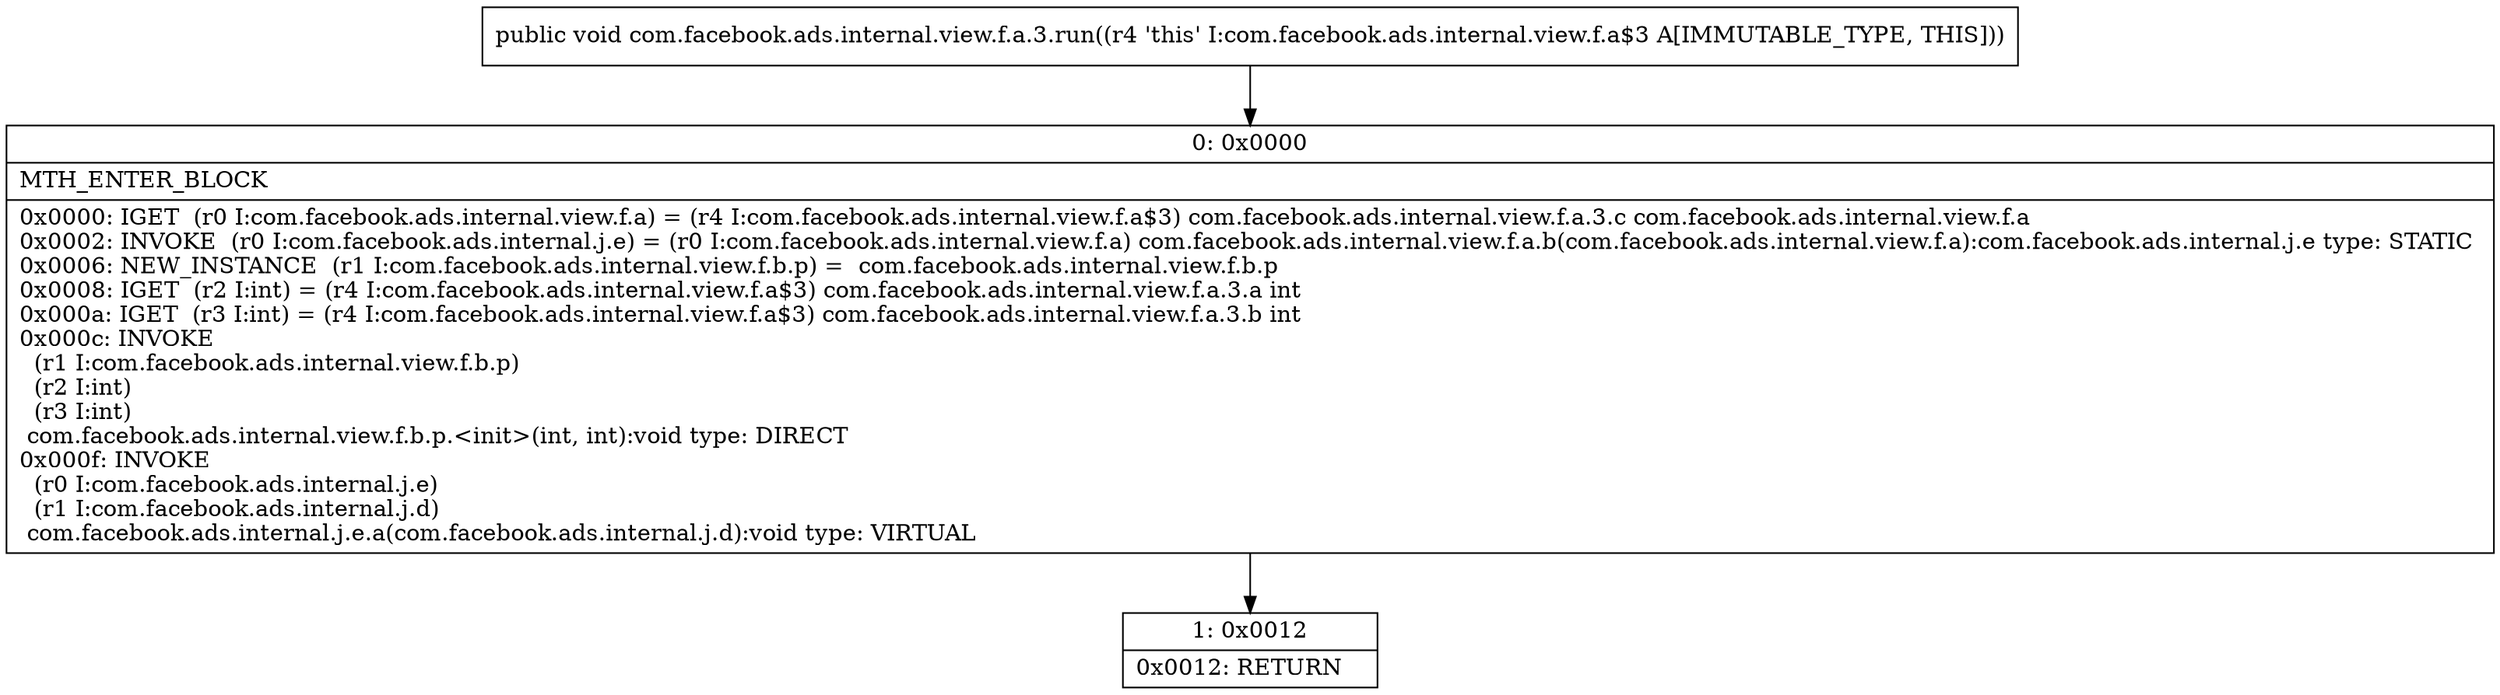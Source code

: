 digraph "CFG forcom.facebook.ads.internal.view.f.a.3.run()V" {
Node_0 [shape=record,label="{0\:\ 0x0000|MTH_ENTER_BLOCK\l|0x0000: IGET  (r0 I:com.facebook.ads.internal.view.f.a) = (r4 I:com.facebook.ads.internal.view.f.a$3) com.facebook.ads.internal.view.f.a.3.c com.facebook.ads.internal.view.f.a \l0x0002: INVOKE  (r0 I:com.facebook.ads.internal.j.e) = (r0 I:com.facebook.ads.internal.view.f.a) com.facebook.ads.internal.view.f.a.b(com.facebook.ads.internal.view.f.a):com.facebook.ads.internal.j.e type: STATIC \l0x0006: NEW_INSTANCE  (r1 I:com.facebook.ads.internal.view.f.b.p) =  com.facebook.ads.internal.view.f.b.p \l0x0008: IGET  (r2 I:int) = (r4 I:com.facebook.ads.internal.view.f.a$3) com.facebook.ads.internal.view.f.a.3.a int \l0x000a: IGET  (r3 I:int) = (r4 I:com.facebook.ads.internal.view.f.a$3) com.facebook.ads.internal.view.f.a.3.b int \l0x000c: INVOKE  \l  (r1 I:com.facebook.ads.internal.view.f.b.p)\l  (r2 I:int)\l  (r3 I:int)\l com.facebook.ads.internal.view.f.b.p.\<init\>(int, int):void type: DIRECT \l0x000f: INVOKE  \l  (r0 I:com.facebook.ads.internal.j.e)\l  (r1 I:com.facebook.ads.internal.j.d)\l com.facebook.ads.internal.j.e.a(com.facebook.ads.internal.j.d):void type: VIRTUAL \l}"];
Node_1 [shape=record,label="{1\:\ 0x0012|0x0012: RETURN   \l}"];
MethodNode[shape=record,label="{public void com.facebook.ads.internal.view.f.a.3.run((r4 'this' I:com.facebook.ads.internal.view.f.a$3 A[IMMUTABLE_TYPE, THIS])) }"];
MethodNode -> Node_0;
Node_0 -> Node_1;
}

